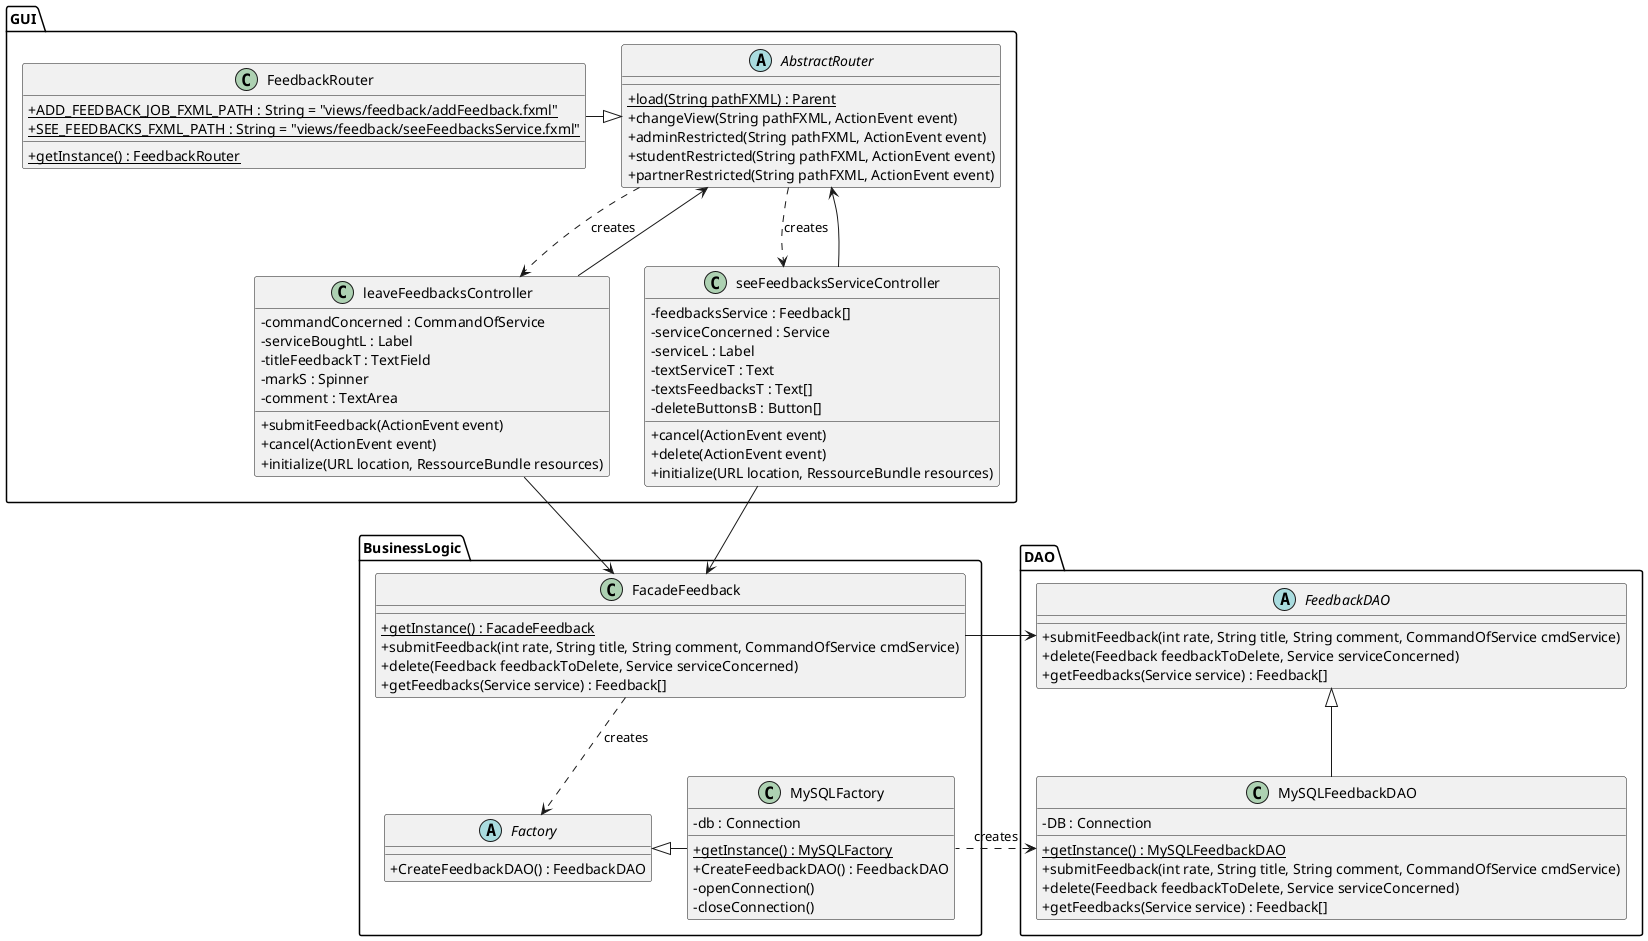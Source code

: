 @startuml
skinparam classAttributeIconSize 0

package GUI{
    abstract class AbstractRouter{
        + {static} load(String pathFXML) : Parent
        + changeView(String pathFXML, ActionEvent event)
        + adminRestricted(String pathFXML, ActionEvent event)
        + studentRestricted(String pathFXML, ActionEvent event)
        + partnerRestricted(String pathFXML, ActionEvent event)
    }

    class FeedbackRouter{
        + {static} ADD_FEEDBACK_JOB_FXML_PATH : String = "views/feedback/addFeedback.fxml"
        + {static} SEE_FEEDBACKS_FXML_PATH : String = "views/feedback/seeFeedbacksService.fxml"
        + {static} getInstance() : FeedbackRouter

    }

    class leaveFeedbacksController{
        - commandConcerned : CommandOfService
        - serviceBoughtL : Label
        - titleFeedbackT : TextField
        - markS : Spinner
        - comment : TextArea
        + submitFeedback(ActionEvent event)
        + cancel(ActionEvent event)
        + initialize(URL location, RessourceBundle resources)
    }

    class seeFeedbacksServiceController{
        - feedbacksService : Feedback[]
        - serviceConcerned : Service
        - serviceL : Label
        - textServiceT : Text
        - textsFeedbacksT : Text[]
        - deleteButtonsB : Button[]
        + cancel(ActionEvent event)
        + delete(ActionEvent event)
        + initialize(URL location, RessourceBundle resources)
    }

    FeedbackRouter -right-|> AbstractRouter

    leaveFeedbacksController --> AbstractRouter
    seeFeedbacksServiceController --> AbstractRouter

    AbstractRouter ..> leaveFeedbacksController : creates
    AbstractRouter ..> seeFeedbacksServiceController : creates
}

package BusinessLogic{
    class FacadeFeedback{
        + {static} getInstance() : FacadeFeedback
        + submitFeedback(int rate, String title, String comment, CommandOfService cmdService)
        + delete(Feedback feedbackToDelete, Service serviceConcerned)
        + getFeedbacks(Service service) : Feedback[]
    }

    abstract class Factory{
        + CreateFeedbackDAO() : FeedbackDAO
    }

    class MySQLFactory{
        - db : Connection
        + {static} getInstance() : MySQLFactory
        + CreateFeedbackDAO() : FeedbackDAO
        - openConnection()
        - closeConnection()
    }

    leaveFeedbacksController --> FacadeFeedback
    seeFeedbacksServiceController --> FacadeFeedback

    FacadeFeedback ..> Factory  : creates
    MySQLFactory -left-|> Factory
}

package DAO{
    abstract class FeedbackDAO{
        + submitFeedback(int rate, String title, String comment, CommandOfService cmdService)
        + delete(Feedback feedbackToDelete, Service serviceConcerned)
        + getFeedbacks(Service service) : Feedback[]
    }

    class MySQLFeedbackDAO{
        - DB : Connection
        + {static} getInstance() : MySQLFeedbackDAO
        + submitFeedback(int rate, String title, String comment, CommandOfService cmdService)
        + delete(Feedback feedbackToDelete, Service serviceConcerned)
        + getFeedbacks(Service service) : Feedback[]
    }

    MySQLFeedbackDAO -up-|> FeedbackDAO
    FeedbackDAO <-right- FacadeFeedback

    MySQLFeedbackDAO <.right. MySQLFactory : creates

}

@enduml